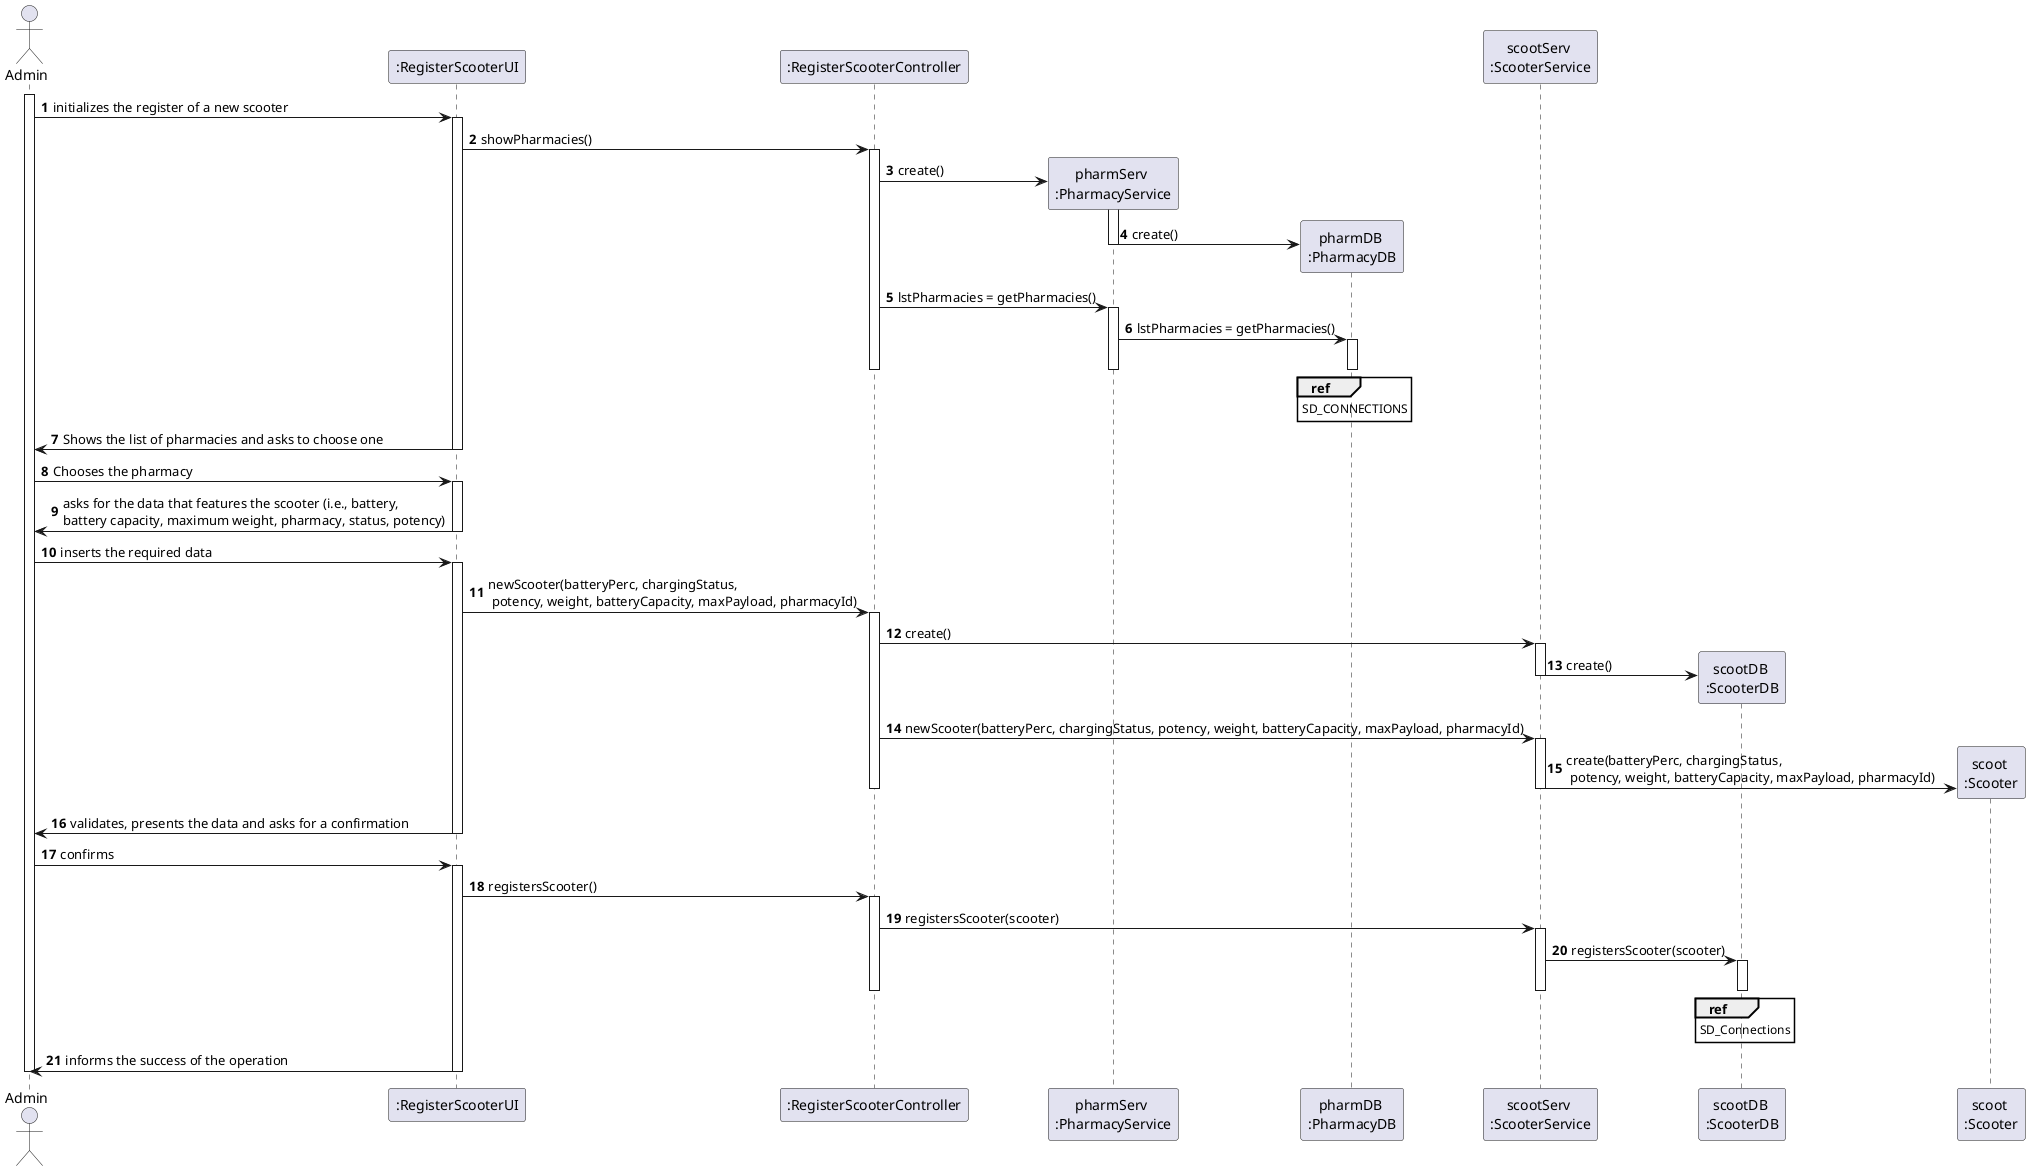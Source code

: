 @startuml
autonumber
actor "Admin" as ADMIN

participant ":RegisterScooterUI" as UI
participant ":RegisterScooterController" as CTRL
participant "pharmServ \n:PharmacyService" as PHS
participant "pharmDB \n:PharmacyDB" as PHDB
participant "scootServ \n:ScooterService" as SS
participant "scootDB \n:ScooterDB" as SDB
participant "scoot \n:Scooter" as SC

activate ADMIN

ADMIN -> UI : initializes the register of a new scooter
activate UI
UI -> CTRL : showPharmacies()
activate CTRL
CTRL -> PHS ** : create()
activate PHS
PHS -> PHDB ** : create()
deactivate PHS
CTRL -> PHS : lstPharmacies = getPharmacies()
activate PHS
PHS -> PHDB : lstPharmacies = getPharmacies()
activate PHDB
ref over PHDB
SD_CONNECTIONS
end ref
deactivate PHDB
deactivate PHS
deactivate CTRL
UI -> ADMIN : Shows the list of pharmacies and asks to choose one
deactivate UI

ADMIN -> UI : Chooses the pharmacy
activate UI
UI -> ADMIN : asks for the data that features the scooter (i.e., battery, \nbattery capacity, maximum weight, pharmacy, status, potency)
deactivate UI

ADMIN -> UI : inserts the required data
activate UI
UI -> CTRL : newScooter(batteryPerc, chargingStatus,\n potency, weight, batteryCapacity, maxPayload, pharmacyId)
activate CTRL

CTRL -> SS : create()
activate SS
SS -> SDB ** : create()
deactivate SS

CTRL -> SS : newScooter(batteryPerc, chargingStatus, potency, weight, batteryCapacity, maxPayload, pharmacyId)
activate SS
SS -> SC ** : create(batteryPerc, chargingStatus,\n potency, weight, batteryCapacity, maxPayload, pharmacyId)
deactivate SS
deactivate CTRL


UI -> ADMIN : validates, presents the data and asks for a confirmation
deactivate UI

ADMIN -> UI : confirms
activate UI
UI -> CTRL : registersScooter()
activate CTRL
CTRL -> SS : registersScooter(scooter)
activate SS
SS -> SDB : registersScooter(scooter)
activate SDB
ref over SDB
SD_Connections
end ref
deactivate SDB
deactivate SS
deactivate CTRL
UI -> ADMIN : informs the success of the operation
deactivate UI

deactivate ADMIN

@enduml
